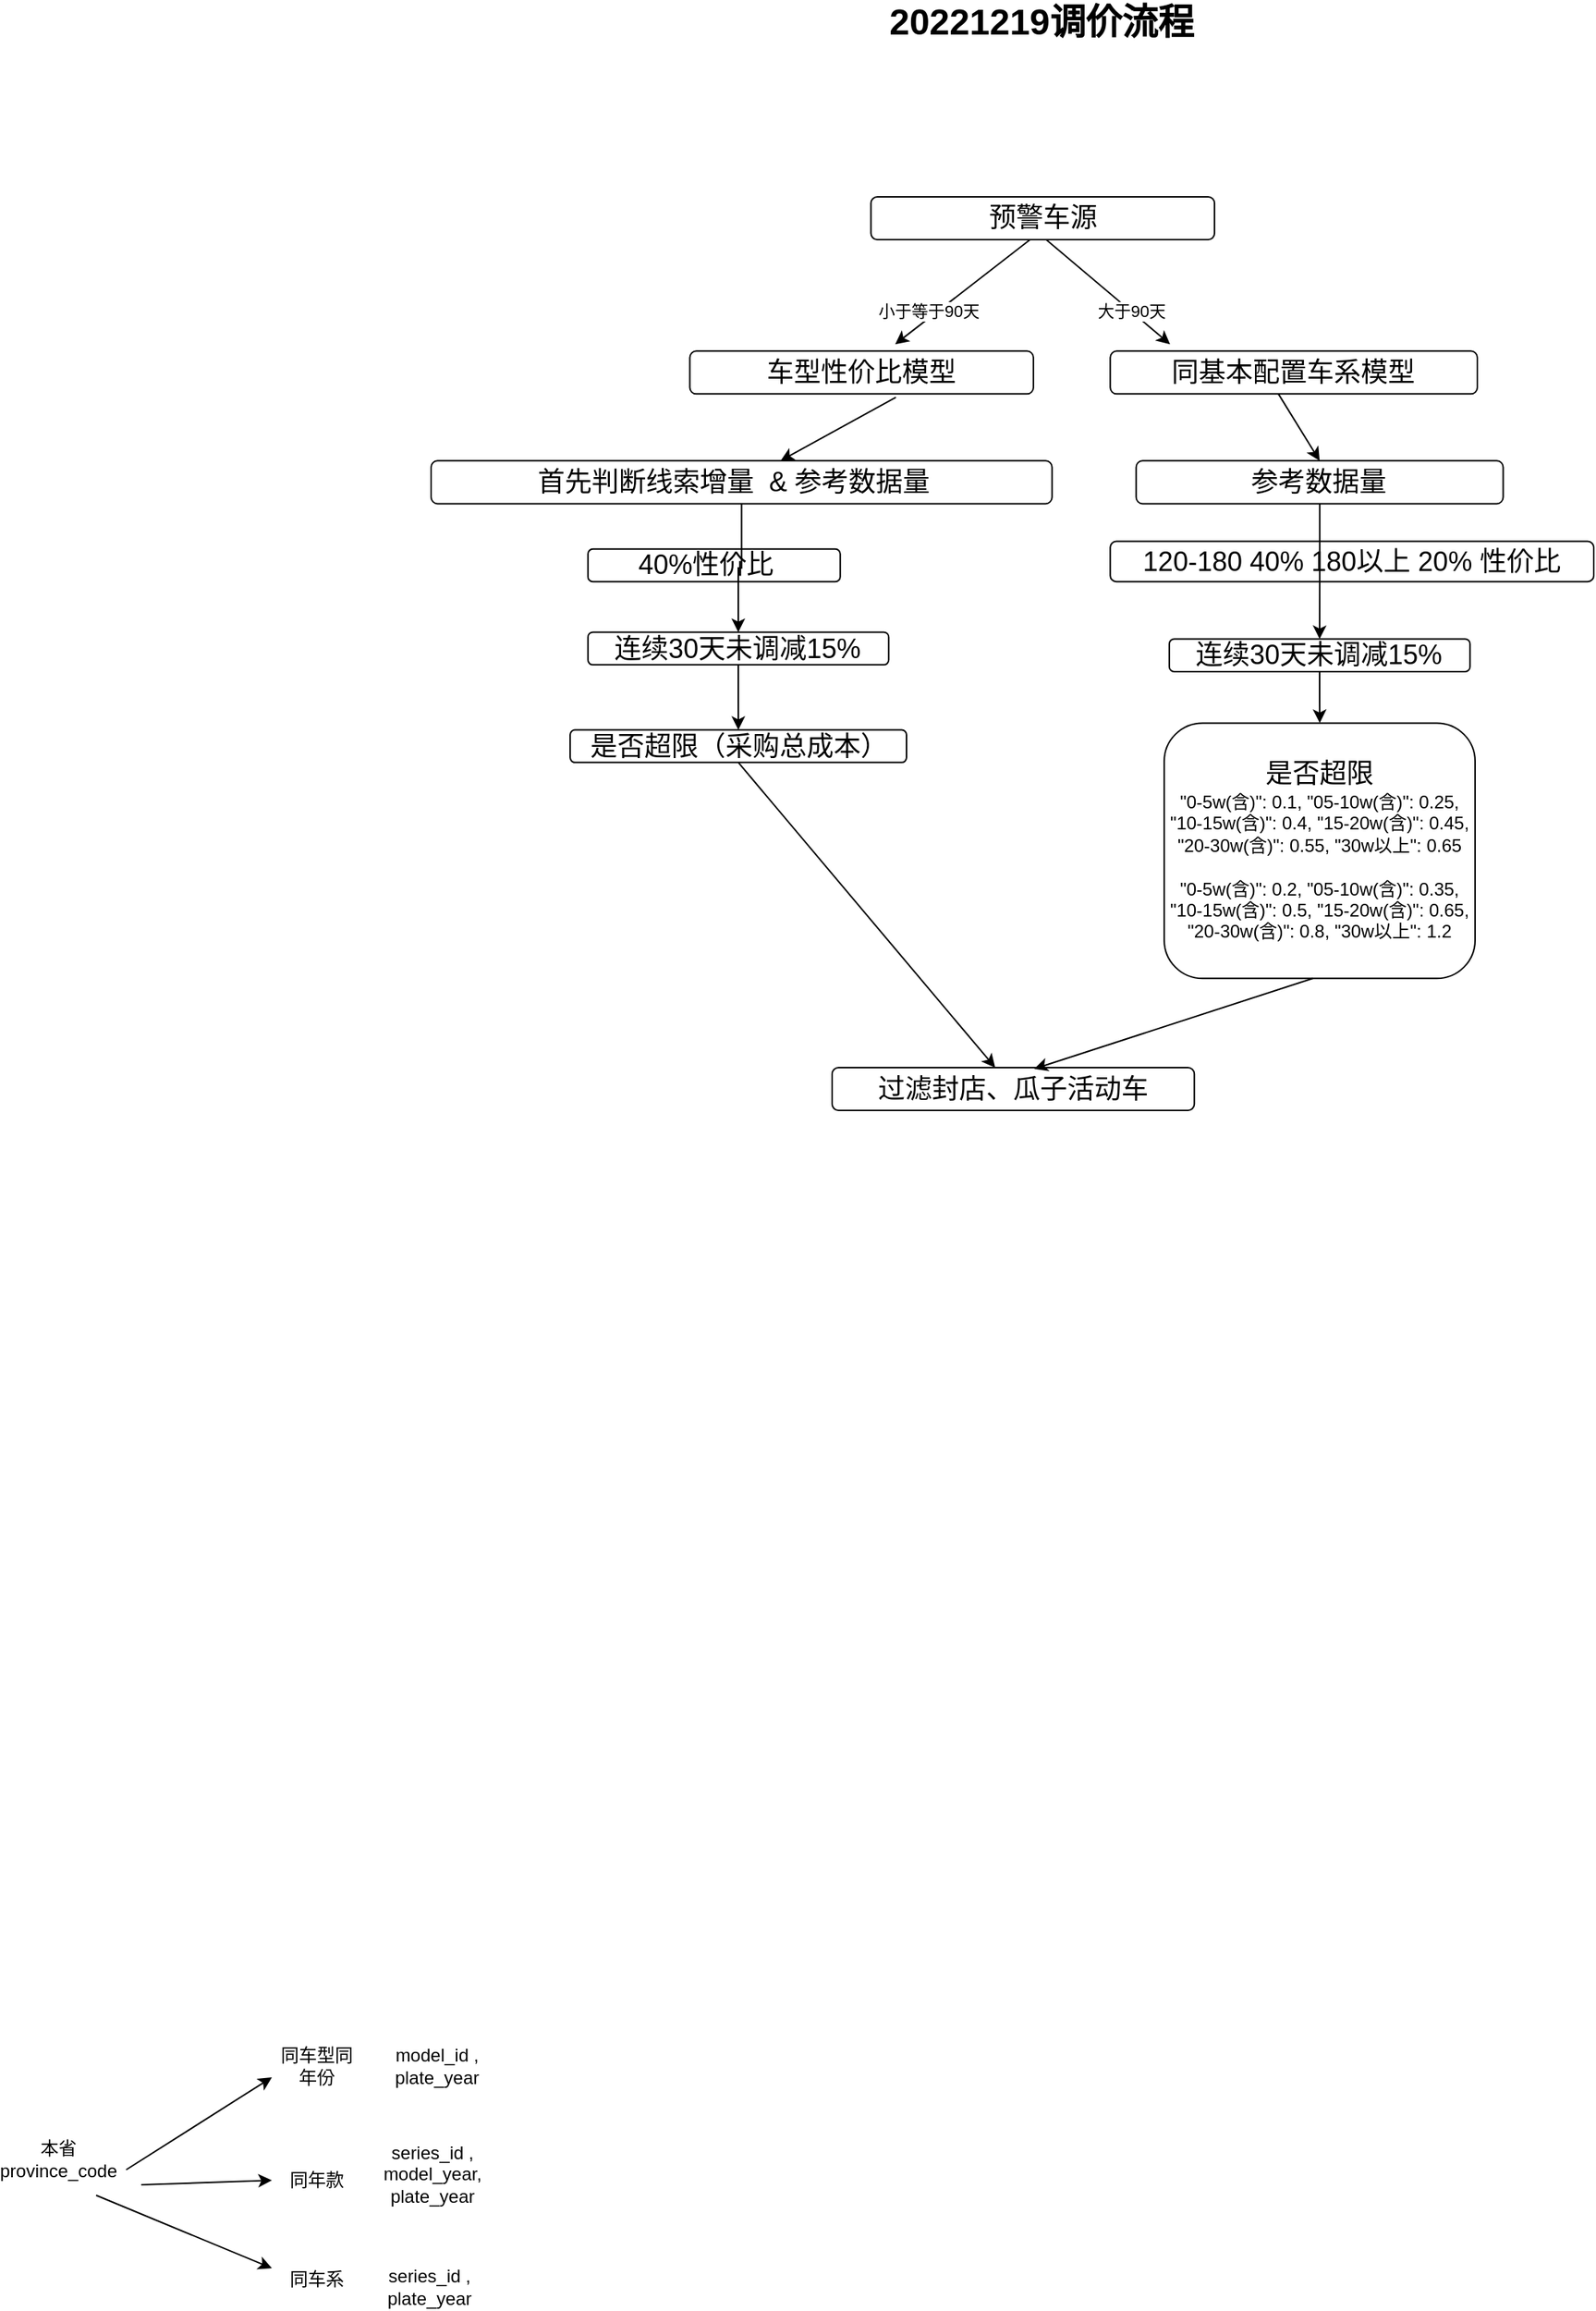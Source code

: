 <mxfile version="24.2.0" type="github">
  <diagram id="9H7ylQ0CBS7OcGbB-OY6" name="第 1 页">
    <mxGraphModel dx="1156" dy="581" grid="0" gridSize="10" guides="1" tooltips="1" connect="1" arrows="1" fold="1" page="1" pageScale="1" pageWidth="3300" pageHeight="4681" math="0" shadow="0">
      <root>
        <mxCell id="0" />
        <mxCell id="1" parent="0" />
        <mxCell id="XTFeWGf_-osxXNOz8sGO-1" value="&lt;font style=&quot;font-size: 24px;&quot;&gt;&lt;b&gt;20221219调价流程&lt;/b&gt;&lt;/font&gt;" style="text;html=1;strokeColor=none;fillColor=none;align=center;verticalAlign=middle;whiteSpace=wrap;rounded=0;" parent="1" vertex="1">
          <mxGeometry x="1327" y="251" width="297" height="30" as="geometry" />
        </mxCell>
        <mxCell id="XTFeWGf_-osxXNOz8sGO-25" value="" style="group" parent="1" vertex="1" connectable="0">
          <mxGeometry x="1069" y="382" width="774" height="608" as="geometry" />
        </mxCell>
        <mxCell id="XTFeWGf_-osxXNOz8sGO-26" value="" style="endArrow=classic;html=1;rounded=0;" parent="XTFeWGf_-osxXNOz8sGO-25" edge="1">
          <mxGeometry width="50" height="50" relative="1" as="geometry">
            <mxPoint x="398.733" y="28.513" as="sourcePoint" />
            <mxPoint x="308.954" y="98.101" as="targetPoint" />
          </mxGeometry>
        </mxCell>
        <mxCell id="XTFeWGf_-osxXNOz8sGO-27" value="小于等于90天" style="edgeLabel;html=1;align=center;verticalAlign=middle;resizable=0;points=[];" parent="XTFeWGf_-osxXNOz8sGO-26" vertex="1" connectable="0">
          <mxGeometry x="0.441" y="-5" relative="1" as="geometry">
            <mxPoint y="1" as="offset" />
          </mxGeometry>
        </mxCell>
        <mxCell id="XTFeWGf_-osxXNOz8sGO-28" value="&lt;font style=&quot;font-size: 18px;&quot;&gt;预警车源&lt;/font&gt;" style="rounded=1;whiteSpace=wrap;html=1;" parent="XTFeWGf_-osxXNOz8sGO-25" vertex="1">
          <mxGeometry x="292.807" width="228.734" height="28.518" as="geometry" />
        </mxCell>
        <mxCell id="XTFeWGf_-osxXNOz8sGO-29" value="" style="endArrow=classic;html=1;rounded=0;" parent="XTFeWGf_-osxXNOz8sGO-25" edge="1">
          <mxGeometry width="50" height="50" relative="1" as="geometry">
            <mxPoint x="409.498" y="28.513" as="sourcePoint" />
            <mxPoint x="491.958" y="98.101" as="targetPoint" />
          </mxGeometry>
        </mxCell>
        <mxCell id="XTFeWGf_-osxXNOz8sGO-30" value="大于90天" style="edgeLabel;html=1;align=center;verticalAlign=middle;resizable=0;points=[];" parent="XTFeWGf_-osxXNOz8sGO-29" vertex="1" connectable="0">
          <mxGeometry x="0.441" y="-5" relative="1" as="geometry">
            <mxPoint y="-7" as="offset" />
          </mxGeometry>
        </mxCell>
        <mxCell id="XTFeWGf_-osxXNOz8sGO-31" value="&lt;font style=&quot;font-size: 18px;&quot;&gt;车型性价比模型&lt;/font&gt;" style="rounded=1;whiteSpace=wrap;html=1;" parent="XTFeWGf_-osxXNOz8sGO-25" vertex="1">
          <mxGeometry x="172.239" y="102.664" width="228.734" height="28.518" as="geometry" />
        </mxCell>
        <mxCell id="XTFeWGf_-osxXNOz8sGO-32" value="&lt;font style=&quot;font-size: 18px;&quot;&gt;同基本配置车系模型&lt;/font&gt;" style="rounded=1;whiteSpace=wrap;html=1;" parent="XTFeWGf_-osxXNOz8sGO-25" vertex="1">
          <mxGeometry x="452.128" y="102.664" width="244.364" height="28.518" as="geometry" />
        </mxCell>
        <mxCell id="XTFeWGf_-osxXNOz8sGO-33" value="" style="endArrow=classic;html=1;rounded=0;" parent="XTFeWGf_-osxXNOz8sGO-25" target="XTFeWGf_-osxXNOz8sGO-36" edge="1">
          <mxGeometry width="50" height="50" relative="1" as="geometry">
            <mxPoint x="309.384" y="133.459" as="sourcePoint" />
            <mxPoint x="366.008" y="207.61" as="targetPoint" />
          </mxGeometry>
        </mxCell>
        <mxCell id="XTFeWGf_-osxXNOz8sGO-34" value="" style="endArrow=classic;html=1;rounded=0;entryX=0.5;entryY=0;entryDx=0;entryDy=0;" parent="XTFeWGf_-osxXNOz8sGO-25" target="XTFeWGf_-osxXNOz8sGO-35" edge="1">
          <mxGeometry width="50" height="50" relative="1" as="geometry">
            <mxPoint x="564.083" y="131.177" as="sourcePoint" />
            <mxPoint x="446.745" y="205.328" as="targetPoint" />
          </mxGeometry>
        </mxCell>
        <mxCell id="XTFeWGf_-osxXNOz8sGO-35" value="&lt;font style=&quot;font-size: 18px;&quot;&gt;参考数据量&lt;/font&gt;" style="rounded=1;whiteSpace=wrap;html=1;" parent="XTFeWGf_-osxXNOz8sGO-25" vertex="1">
          <mxGeometry x="469.352" y="175.67" width="244.364" height="28.518" as="geometry" />
        </mxCell>
        <mxCell id="XTFeWGf_-osxXNOz8sGO-36" value="&lt;font style=&quot;font-size: 18px;&quot;&gt;首先判断线索增量&amp;nbsp; &amp;amp;&amp;nbsp;&lt;/font&gt;&lt;span style=&quot;font-size: 18px;&quot;&gt;参考数据量&amp;nbsp;&amp;nbsp;&lt;/span&gt;" style="rounded=1;whiteSpace=wrap;html=1;" parent="XTFeWGf_-osxXNOz8sGO-25" vertex="1">
          <mxGeometry y="175.67" width="413.374" height="28.518" as="geometry" />
        </mxCell>
        <mxCell id="XTFeWGf_-osxXNOz8sGO-37" value="&lt;span style=&quot;font-size: 18px;&quot;&gt;40%性价比&amp;nbsp;&amp;nbsp;&lt;/span&gt;" style="rounded=1;whiteSpace=wrap;html=1;" parent="XTFeWGf_-osxXNOz8sGO-25" vertex="1">
          <mxGeometry x="104.42" y="234.417" width="167.933" height="21.674" as="geometry" />
        </mxCell>
        <mxCell id="XTFeWGf_-osxXNOz8sGO-38" value="&lt;span style=&quot;font-size: 18px;&quot;&gt;120-180 40% 180以上 20% 性价比&lt;/span&gt;" style="rounded=1;whiteSpace=wrap;html=1;" parent="XTFeWGf_-osxXNOz8sGO-25" vertex="1">
          <mxGeometry x="452.128" y="229.283" width="321.872" height="26.807" as="geometry" />
        </mxCell>
        <mxCell id="XTFeWGf_-osxXNOz8sGO-39" value="&lt;span style=&quot;font-size: 18px;&quot;&gt;连续30天未调减15%&lt;/span&gt;" style="rounded=1;whiteSpace=wrap;html=1;" parent="XTFeWGf_-osxXNOz8sGO-25" vertex="1">
          <mxGeometry x="104.42" y="289.741" width="200.228" height="21.674" as="geometry" />
        </mxCell>
        <mxCell id="XTFeWGf_-osxXNOz8sGO-40" value="" style="edgeStyle=orthogonalEdgeStyle;rounded=0;orthogonalLoop=1;jettySize=auto;html=1;fontSize=18;" parent="XTFeWGf_-osxXNOz8sGO-25" source="XTFeWGf_-osxXNOz8sGO-36" target="XTFeWGf_-osxXNOz8sGO-39" edge="1">
          <mxGeometry relative="1" as="geometry" />
        </mxCell>
        <mxCell id="XTFeWGf_-osxXNOz8sGO-41" value="&lt;span style=&quot;font-size: 18px;&quot;&gt;连续30天未调减15%&lt;/span&gt;" style="rounded=1;whiteSpace=wrap;html=1;" parent="XTFeWGf_-osxXNOz8sGO-25" vertex="1">
          <mxGeometry x="491.42" y="294.304" width="200.228" height="21.674" as="geometry" />
        </mxCell>
        <mxCell id="XTFeWGf_-osxXNOz8sGO-42" value="" style="edgeStyle=orthogonalEdgeStyle;rounded=0;orthogonalLoop=1;jettySize=auto;html=1;fontSize=18;" parent="XTFeWGf_-osxXNOz8sGO-25" source="XTFeWGf_-osxXNOz8sGO-35" target="XTFeWGf_-osxXNOz8sGO-41" edge="1">
          <mxGeometry relative="1" as="geometry" />
        </mxCell>
        <mxCell id="XTFeWGf_-osxXNOz8sGO-43" value="&lt;span style=&quot;font-size: 18px;&quot;&gt;是否超限（采购总成本）&lt;/span&gt;" style="rounded=1;whiteSpace=wrap;html=1;" parent="XTFeWGf_-osxXNOz8sGO-25" vertex="1">
          <mxGeometry x="92.579" y="354.762" width="223.911" height="21.674" as="geometry" />
        </mxCell>
        <mxCell id="XTFeWGf_-osxXNOz8sGO-44" value="" style="edgeStyle=orthogonalEdgeStyle;rounded=0;orthogonalLoop=1;jettySize=auto;html=1;fontSize=18;" parent="XTFeWGf_-osxXNOz8sGO-25" source="XTFeWGf_-osxXNOz8sGO-39" target="XTFeWGf_-osxXNOz8sGO-43" edge="1">
          <mxGeometry relative="1" as="geometry" />
        </mxCell>
        <mxCell id="XTFeWGf_-osxXNOz8sGO-45" value="&lt;span style=&quot;font-size: 18px;&quot;&gt;是否超限&lt;/span&gt;&lt;br&gt;&lt;font style=&quot;font-size: 12px;&quot;&gt;&quot;0-5w(含)&quot;: 0.1, &quot;05-10w(含)&quot;: 0.25, &quot;10-15w(含)&quot;: 0.4, &quot;15-20w(含)&quot;: 0.45, &quot;20-30w(含)&quot;: 0.55, &quot;30w以上&quot;: 0.65&lt;/font&gt;&lt;br&gt;&lt;br&gt;&quot;0-5w(含)&quot;: 0.2, &quot;05-10w(含)&quot;: 0.35, &quot;10-15w(含)&quot;: 0.5, &quot;15-20w(含)&quot;: 0.65, &quot;20-30w(含)&quot;: 0.8, &quot;30w以上&quot;: 1.2" style="rounded=1;whiteSpace=wrap;html=1;" parent="XTFeWGf_-osxXNOz8sGO-25" vertex="1">
          <mxGeometry x="488.051" y="350.199" width="206.956" height="169.966" as="geometry" />
        </mxCell>
        <mxCell id="XTFeWGf_-osxXNOz8sGO-46" value="" style="edgeStyle=orthogonalEdgeStyle;rounded=0;orthogonalLoop=1;jettySize=auto;html=1;fontSize=18;" parent="XTFeWGf_-osxXNOz8sGO-25" source="XTFeWGf_-osxXNOz8sGO-41" target="XTFeWGf_-osxXNOz8sGO-45" edge="1">
          <mxGeometry relative="1" as="geometry" />
        </mxCell>
        <mxCell id="XTFeWGf_-osxXNOz8sGO-47" value="&lt;span style=&quot;font-size: 18px;&quot;&gt;过滤封店、瓜子活动车&lt;/span&gt;" style="rounded=1;whiteSpace=wrap;html=1;" parent="XTFeWGf_-osxXNOz8sGO-25" vertex="1">
          <mxGeometry x="266.971" y="579.482" width="241.135" height="28.518" as="geometry" />
        </mxCell>
        <mxCell id="XTFeWGf_-osxXNOz8sGO-48" value="" style="endArrow=classic;html=1;rounded=0;exitX=0.5;exitY=1;exitDx=0;exitDy=0;" parent="XTFeWGf_-osxXNOz8sGO-25" source="XTFeWGf_-osxXNOz8sGO-43" target="XTFeWGf_-osxXNOz8sGO-47" edge="1">
          <mxGeometry width="50" height="50" relative="1" as="geometry">
            <mxPoint x="268.381" y="562.367" as="sourcePoint" />
            <mxPoint x="373.544" y="619.407" as="targetPoint" />
          </mxGeometry>
        </mxCell>
        <mxCell id="XTFeWGf_-osxXNOz8sGO-49" value="" style="endArrow=classic;html=1;rounded=0;entryX=0.558;entryY=0.03;entryDx=0;entryDy=0;entryPerimeter=0;" parent="XTFeWGf_-osxXNOz8sGO-25" target="XTFeWGf_-osxXNOz8sGO-47" edge="1">
          <mxGeometry width="50" height="50" relative="1" as="geometry">
            <mxPoint x="587.023" y="520.16" as="sourcePoint" />
            <mxPoint x="510.257" y="562.371" as="targetPoint" />
          </mxGeometry>
        </mxCell>
        <mxCell id="vEvClhjYmJWidRJT-WAt-2" value="同车型同年份" style="text;html=1;align=center;verticalAlign=middle;whiteSpace=wrap;rounded=0;" vertex="1" parent="1">
          <mxGeometry x="963" y="1611" width="60" height="30" as="geometry" />
        </mxCell>
        <mxCell id="vEvClhjYmJWidRJT-WAt-3" value="同年款" style="text;html=1;align=center;verticalAlign=middle;whiteSpace=wrap;rounded=0;" vertex="1" parent="1">
          <mxGeometry x="963" y="1687" width="60" height="30" as="geometry" />
        </mxCell>
        <mxCell id="vEvClhjYmJWidRJT-WAt-4" value="同车系" style="text;html=1;align=center;verticalAlign=middle;whiteSpace=wrap;rounded=0;" vertex="1" parent="1">
          <mxGeometry x="963" y="1753" width="60" height="30" as="geometry" />
        </mxCell>
        <mxCell id="vEvClhjYmJWidRJT-WAt-5" value="model_id , plate_year" style="text;html=1;align=center;verticalAlign=middle;whiteSpace=wrap;rounded=0;" vertex="1" parent="1">
          <mxGeometry x="1043" y="1611" width="60" height="30" as="geometry" />
        </mxCell>
        <mxCell id="vEvClhjYmJWidRJT-WAt-6" value="series_id , model_year,&lt;div&gt;plate_year&lt;br&gt;&lt;/div&gt;" style="text;html=1;align=center;verticalAlign=middle;whiteSpace=wrap;rounded=0;" vertex="1" parent="1">
          <mxGeometry x="1040" y="1683" width="60" height="30" as="geometry" />
        </mxCell>
        <mxCell id="vEvClhjYmJWidRJT-WAt-7" value="series_id , plate_year" style="text;html=1;align=center;verticalAlign=middle;whiteSpace=wrap;rounded=0;" vertex="1" parent="1">
          <mxGeometry x="1038" y="1758" width="60" height="30" as="geometry" />
        </mxCell>
        <mxCell id="vEvClhjYmJWidRJT-WAt-8" value="本省 province_code" style="text;html=1;align=center;verticalAlign=middle;whiteSpace=wrap;rounded=0;" vertex="1" parent="1">
          <mxGeometry x="791" y="1674" width="60" height="27" as="geometry" />
        </mxCell>
        <mxCell id="vEvClhjYmJWidRJT-WAt-9" value="" style="endArrow=classic;html=1;rounded=0;entryX=0;entryY=0.75;entryDx=0;entryDy=0;" edge="1" parent="1" target="vEvClhjYmJWidRJT-WAt-2">
          <mxGeometry width="50" height="50" relative="1" as="geometry">
            <mxPoint x="866" y="1695" as="sourcePoint" />
            <mxPoint x="916" y="1645" as="targetPoint" />
          </mxGeometry>
        </mxCell>
        <mxCell id="vEvClhjYmJWidRJT-WAt-11" value="" style="endArrow=classic;html=1;rounded=0;entryX=0;entryY=0.5;entryDx=0;entryDy=0;" edge="1" parent="1" target="vEvClhjYmJWidRJT-WAt-3">
          <mxGeometry width="50" height="50" relative="1" as="geometry">
            <mxPoint x="876" y="1705" as="sourcePoint" />
            <mxPoint x="973" y="1644" as="targetPoint" />
          </mxGeometry>
        </mxCell>
        <mxCell id="vEvClhjYmJWidRJT-WAt-12" value="" style="endArrow=classic;html=1;rounded=0;entryX=0;entryY=0.25;entryDx=0;entryDy=0;" edge="1" parent="1" target="vEvClhjYmJWidRJT-WAt-4">
          <mxGeometry width="50" height="50" relative="1" as="geometry">
            <mxPoint x="846" y="1712" as="sourcePoint" />
            <mxPoint x="973" y="1712" as="targetPoint" />
          </mxGeometry>
        </mxCell>
      </root>
    </mxGraphModel>
  </diagram>
</mxfile>
